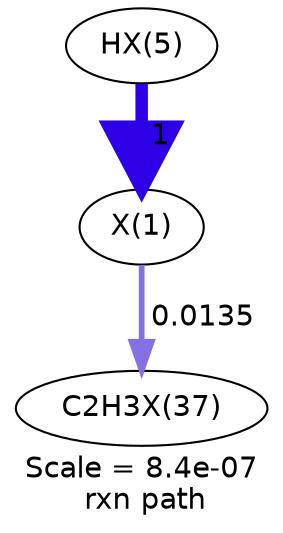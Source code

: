 digraph reaction_paths {
center=1;
s33 -> s32[fontname="Helvetica", style="setlinewidth(6)", arrowsize=3, color="0.7, 1.5, 0.9"
, label=" 1"];
s32 -> s34[fontname="Helvetica", style="setlinewidth(2.75)", arrowsize=1.38, color="0.7, 0.514, 0.9"
, label=" 0.0135"];
s32 [ fontname="Helvetica", label="X(1)"];
s33 [ fontname="Helvetica", label="HX(5)"];
s34 [ fontname="Helvetica", label="C2H3X(37)"];
 label = "Scale = 8.4e-07\l rxn path";
 fontname = "Helvetica";
}
